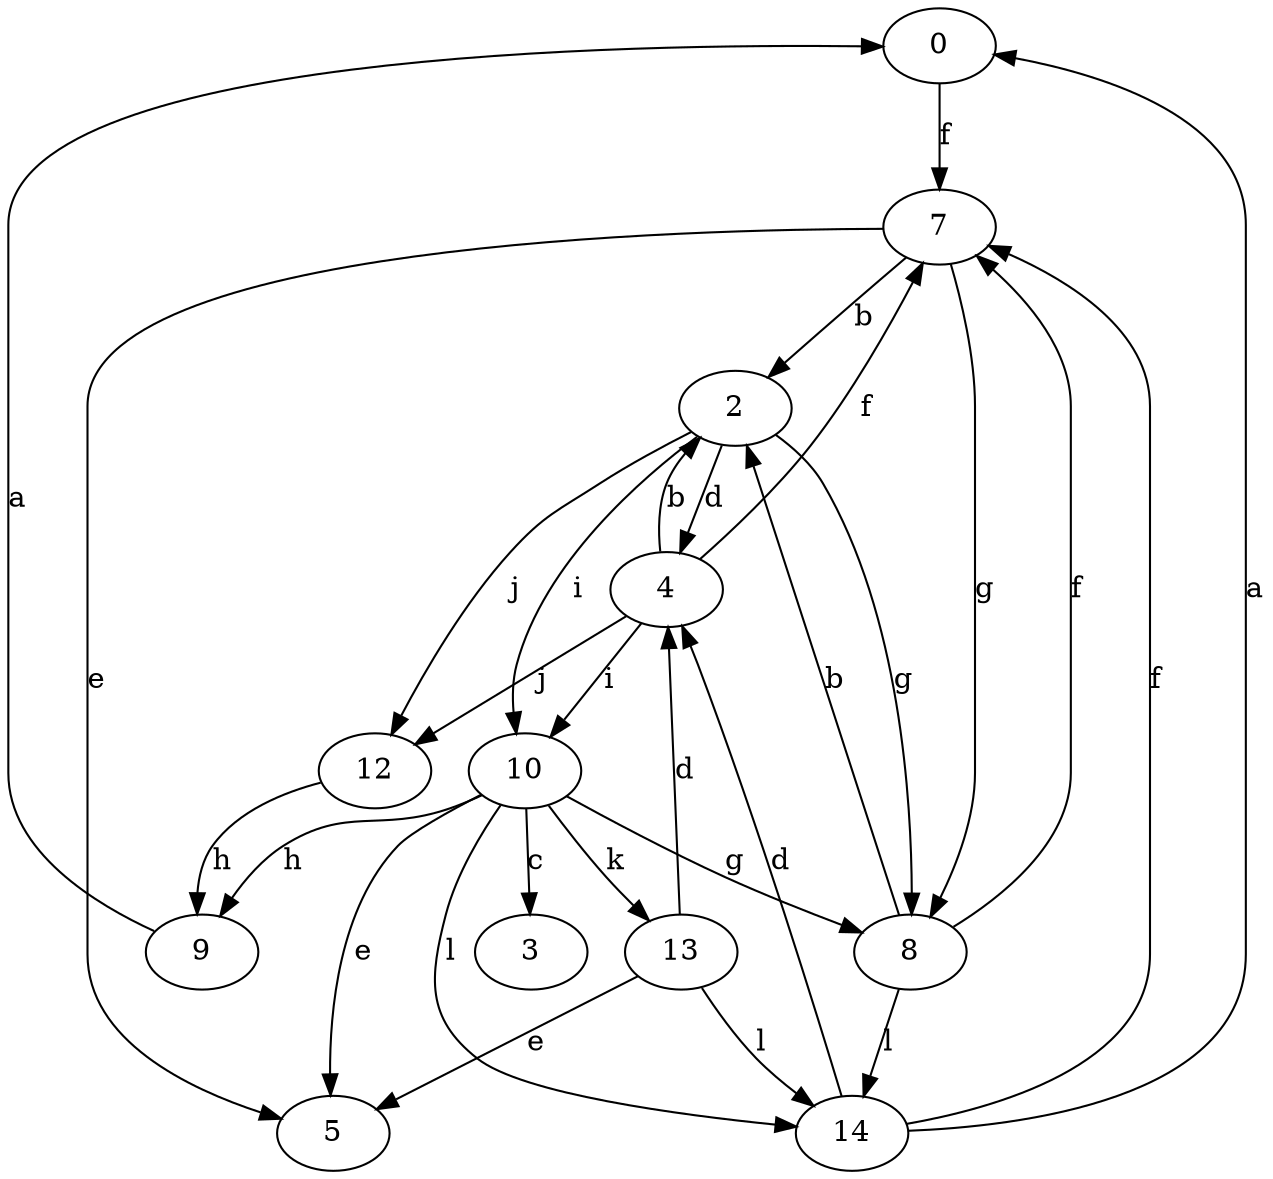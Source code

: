 strict digraph  {
0;
2;
3;
4;
5;
7;
8;
9;
10;
12;
13;
14;
0 -> 7  [label=f];
2 -> 4  [label=d];
2 -> 8  [label=g];
2 -> 10  [label=i];
2 -> 12  [label=j];
4 -> 2  [label=b];
4 -> 7  [label=f];
4 -> 10  [label=i];
4 -> 12  [label=j];
7 -> 2  [label=b];
7 -> 5  [label=e];
7 -> 8  [label=g];
8 -> 2  [label=b];
8 -> 7  [label=f];
8 -> 14  [label=l];
9 -> 0  [label=a];
10 -> 3  [label=c];
10 -> 5  [label=e];
10 -> 8  [label=g];
10 -> 9  [label=h];
10 -> 13  [label=k];
10 -> 14  [label=l];
12 -> 9  [label=h];
13 -> 4  [label=d];
13 -> 5  [label=e];
13 -> 14  [label=l];
14 -> 0  [label=a];
14 -> 4  [label=d];
14 -> 7  [label=f];
}
